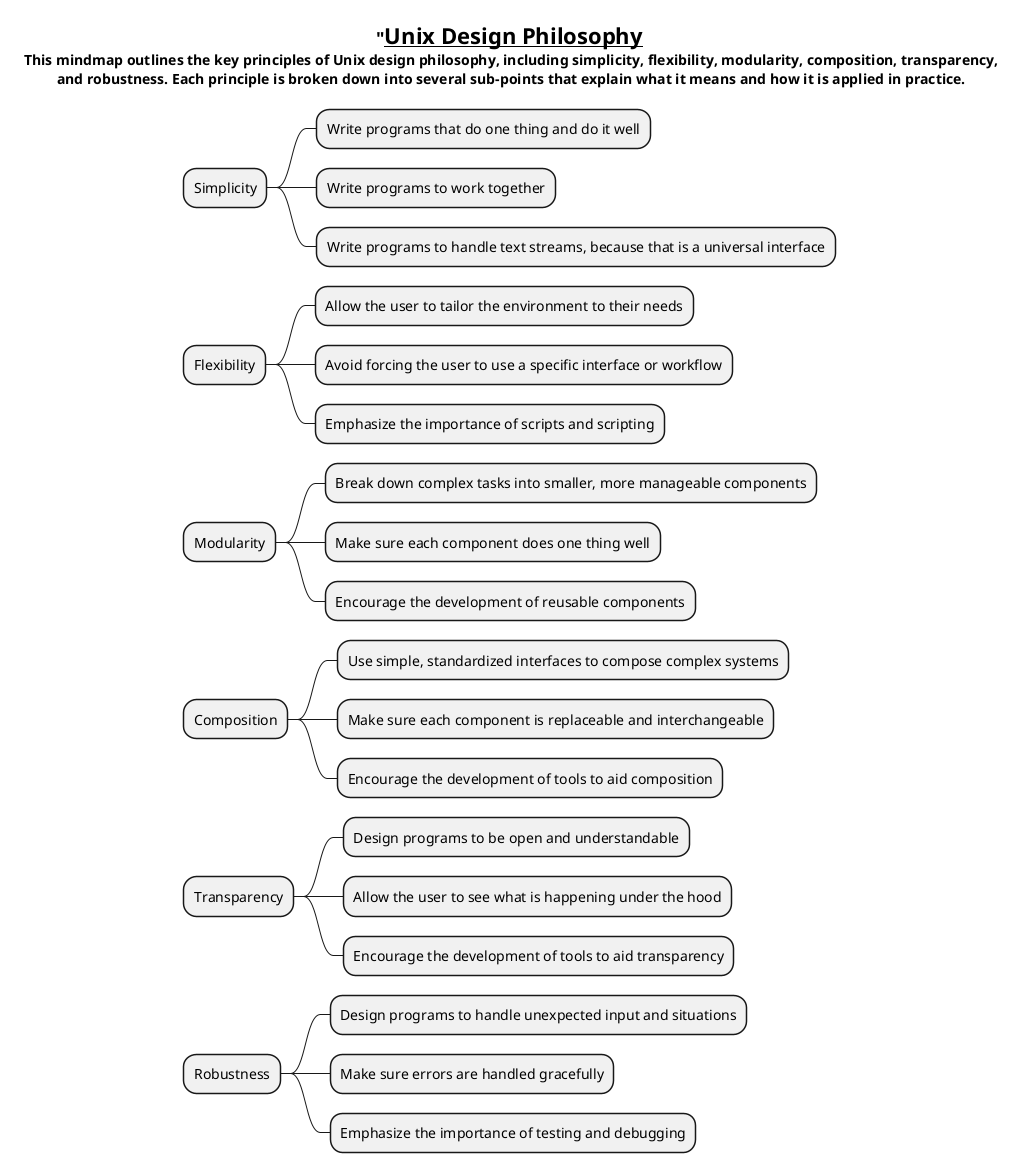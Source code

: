 @startmindmap
title = "__Unix Design Philosophy__\n This mindmap outlines the key principles of Unix design philosophy, including simplicity, flexibility, modularity, composition, transparency,\n and robustness. Each principle is broken down into several sub-points that explain what it means and how it is applied in practice.





* Simplicity
** Write programs that do one thing and do it well
** Write programs to work together
** Write programs to handle text streams, because that is a universal interface

* Flexibility
** Allow the user to tailor the environment to their needs
** Avoid forcing the user to use a specific interface or workflow
** Emphasize the importance of scripts and scripting

* Modularity
** Break down complex tasks into smaller, more manageable components
** Make sure each component does one thing well
** Encourage the development of reusable components

* Composition
** Use simple, standardized interfaces to compose complex systems
** Make sure each component is replaceable and interchangeable
** Encourage the development of tools to aid composition

* Transparency
** Design programs to be open and understandable
** Allow the user to see what is happening under the hood
** Encourage the development of tools to aid transparency

* Robustness
** Design programs to handle unexpected input and situations
** Make sure errors are handled gracefully
** Emphasize the importance of testing and debugging

@endmindmap
